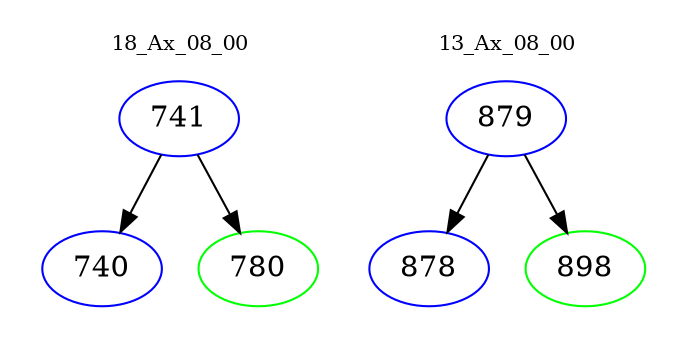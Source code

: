 digraph{
subgraph cluster_0 {
color = white
label = "18_Ax_08_00";
fontsize=10;
T0_741 [label="741", color="blue"]
T0_741 -> T0_740 [color="black"]
T0_740 [label="740", color="blue"]
T0_741 -> T0_780 [color="black"]
T0_780 [label="780", color="green"]
}
subgraph cluster_1 {
color = white
label = "13_Ax_08_00";
fontsize=10;
T1_879 [label="879", color="blue"]
T1_879 -> T1_878 [color="black"]
T1_878 [label="878", color="blue"]
T1_879 -> T1_898 [color="black"]
T1_898 [label="898", color="green"]
}
}
